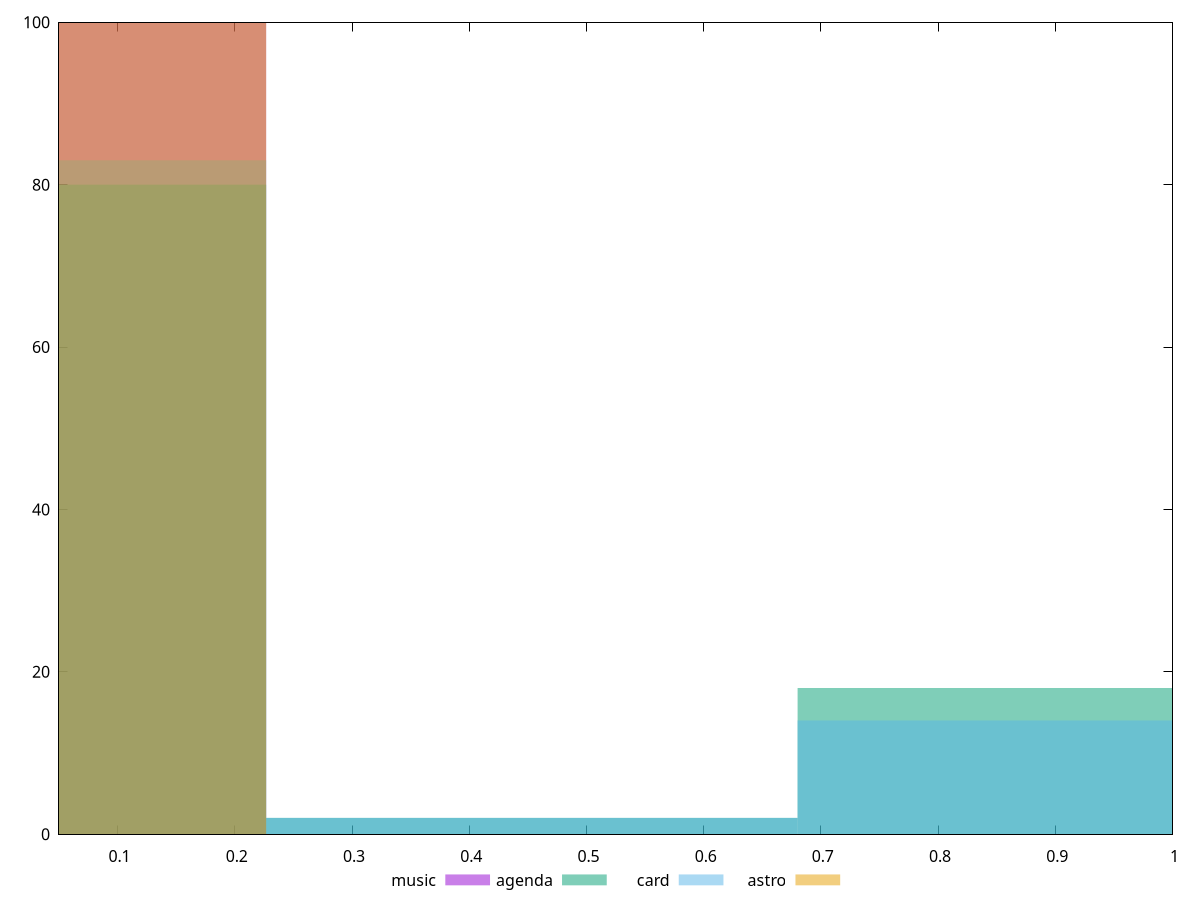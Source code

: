 reset

$music <<EOF
0 100
EOF

$agenda <<EOF
0 80
0.9068615733916829 18
0.45343078669584147 2
EOF

$card <<EOF
0 83
0.45343078669584147 2
0.9068615733916829 14
EOF

$astro <<EOF
0 100
EOF

set key outside below
set boxwidth 0.45343078669584147
set xrange [0.05:1]
set yrange [0:100]
set trange [0:100]
set style fill transparent solid 0.5 noborder
set terminal svg size 640, 520 enhanced background rgb 'white'
set output "reports/report_00027_2021-02-24T12-40-31.850Z/uses-long-cache-ttl/comparison/histogram/all_score.svg"

plot $music title "music" with boxes, \
     $agenda title "agenda" with boxes, \
     $card title "card" with boxes, \
     $astro title "astro" with boxes

reset
